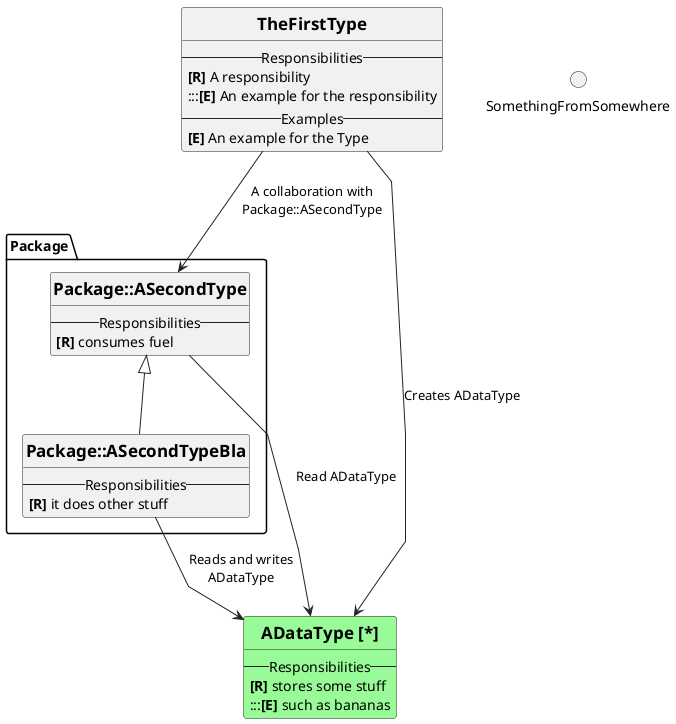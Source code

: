 @startuml
skinparam class {
  BackgroundColor<<data>> PaleGreen
  BackgroundColor<<proxy>> PaleRed
  ArrowColor #222222
  BorderColor #222222
}
skinparam linetype polyline
hide circles
hide stereotype
set separator ::

class "<b><size:17>TheFirstType</size></b>" as TheFirstType  {
-- Responsibilities --
  <b>[R]</b> A responsibility
  :::<b>[E]</b> An example for the responsibility
-- Examples --
  <b>[E]</b> An example for the Type
}
TheFirstType --> Package::ASecondType : A collaboration with\nPackage::ASecondType
TheFirstType --> ADataType : Creates ADataType
class "<b><size:17>Package::ASecondType</size></b>" as Package::ASecondType  {
-- Responsibilities --
  <b>[R]</b> consumes fuel
}
Package::ASecondType --> ADataType : Read ADataType
class "<b><size:17>Package::ASecondTypeBla</size></b>" as Package::ASecondTypeBla  {
-- Responsibilities --
  <b>[R]</b> it does other stuff
}
Package::ASecondTypeBla --> ADataType : Reads and writes\nADataType
Package::ASecondType <|-- Package::ASecondTypeBla
class "<b><size:17>ADataType [*]</size></b>" as ADataType <<data>> {
-- Responsibilities --
  <b>[R]</b> stores some stuff
  :::<b>[E]</b> such as bananas
}
circle SomethingFromSomewhere
@enduml
